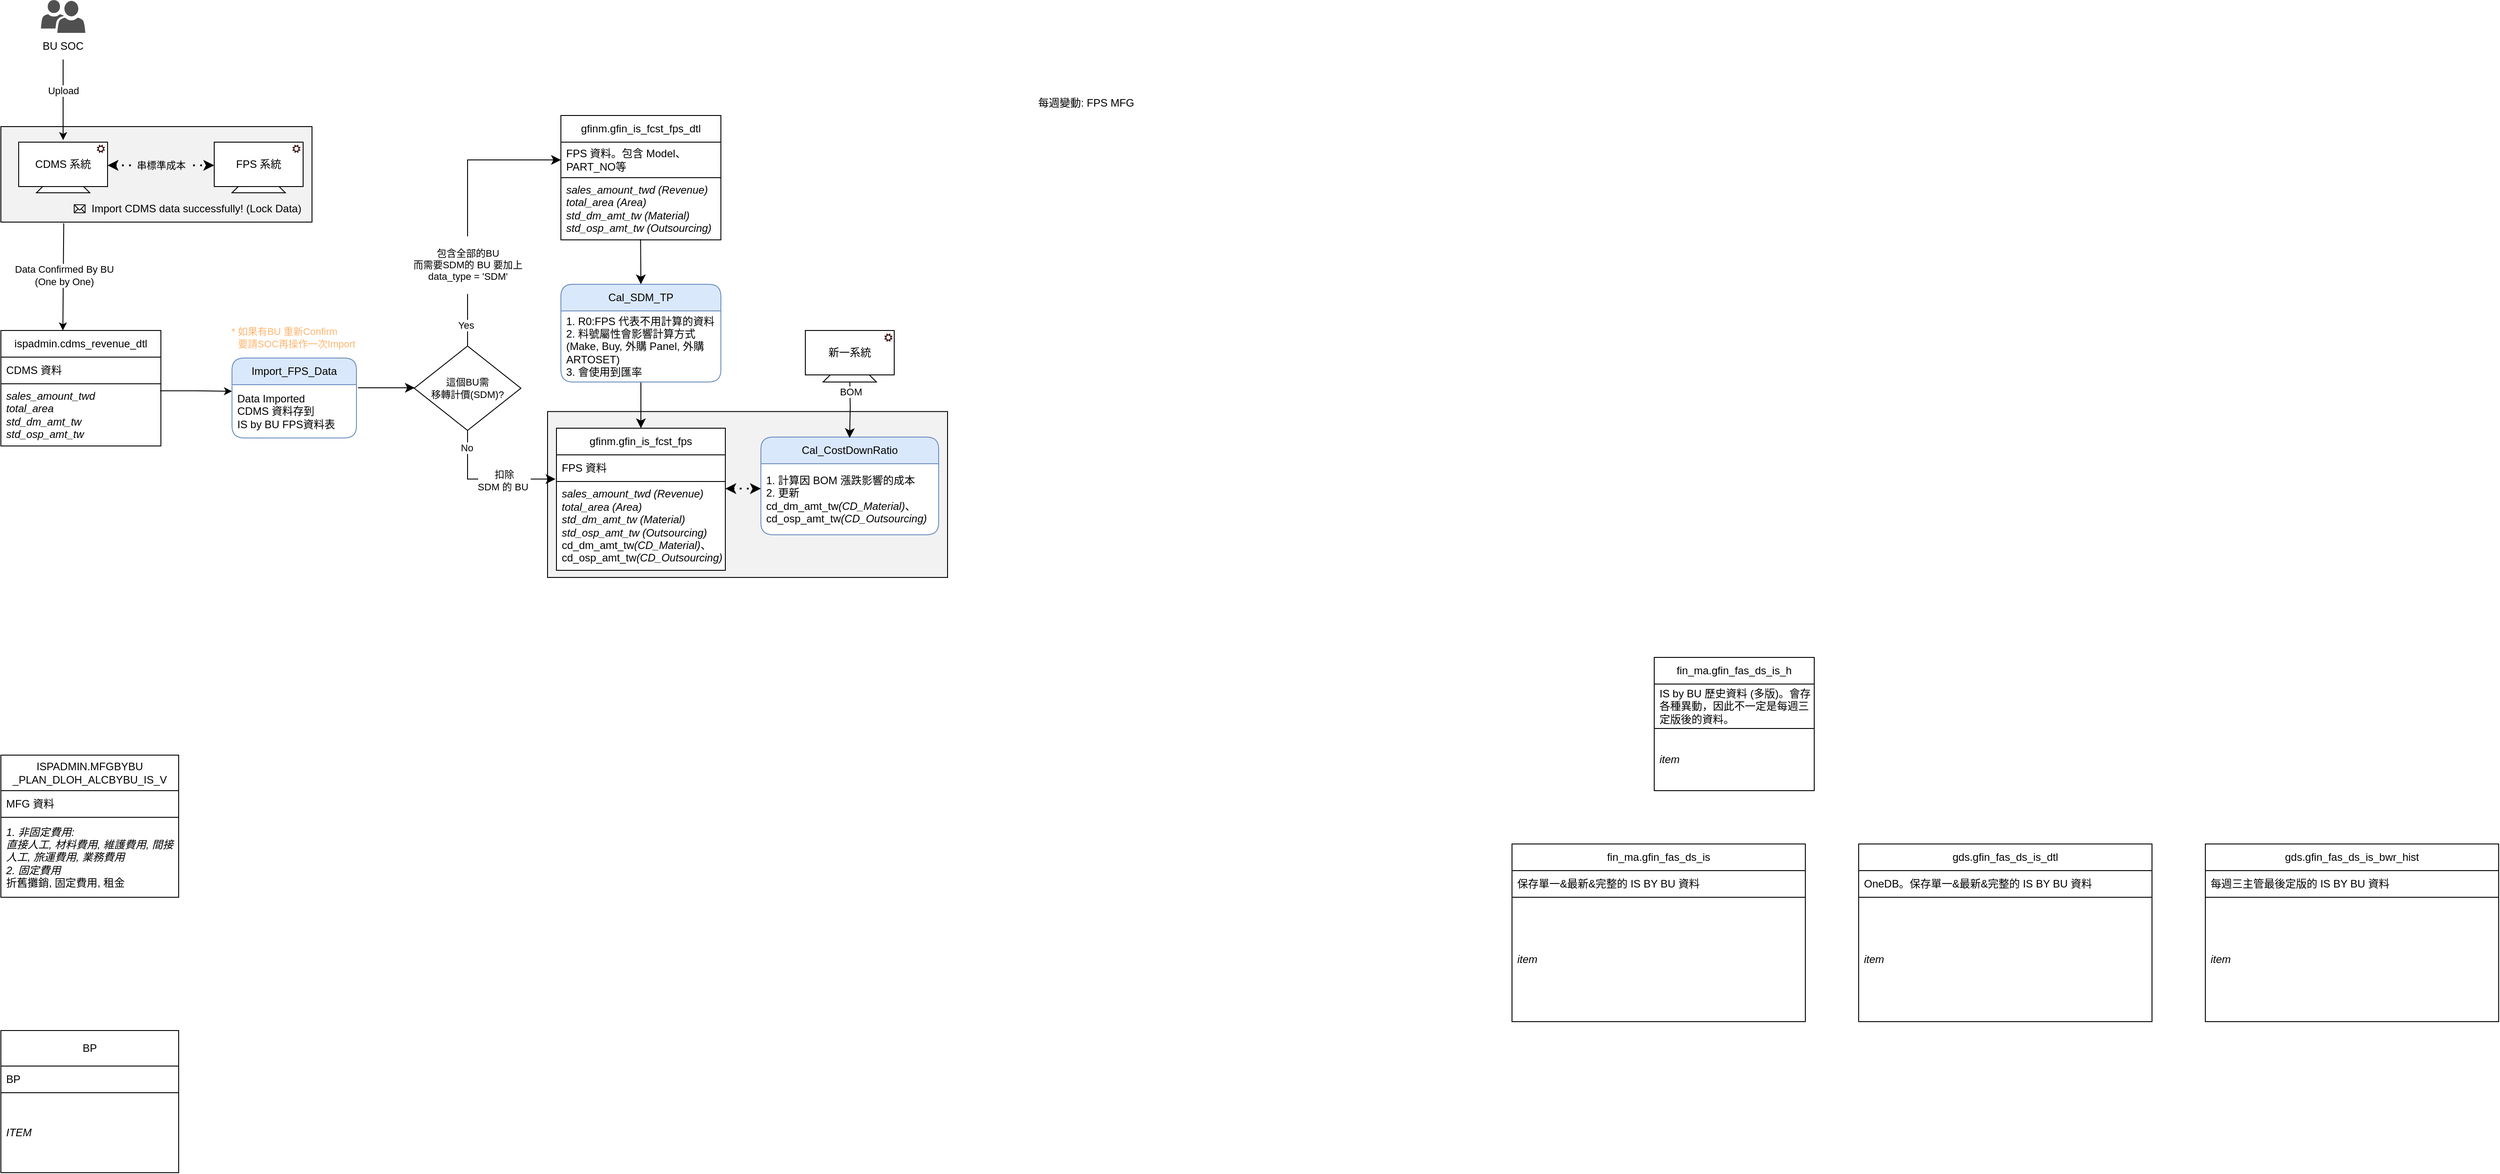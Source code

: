 <mxfile version="24.7.1" type="github">
  <diagram name="第 1 页" id="etxN5k3zQMKWn7ETlEiA">
    <mxGraphModel dx="1529" dy="813" grid="1" gridSize="10" guides="1" tooltips="1" connect="1" arrows="1" fold="1" page="1" pageScale="1" pageWidth="3000" pageHeight="1654" math="0" shadow="0">
      <root>
        <mxCell id="0" />
        <mxCell id="1" parent="0" />
        <mxCell id="pYHzNuqsy9S1iBBT5UZr-74" value="" style="whiteSpace=wrap;html=1;fillColor=#F2F2F2;" vertex="1" parent="1">
          <mxGeometry x="745" y="503.25" width="450" height="186.75" as="geometry" />
        </mxCell>
        <mxCell id="pYHzNuqsy9S1iBBT5UZr-34" value="" style="whiteSpace=wrap;html=1;fillColor=#F2F2F2;" vertex="1" parent="1">
          <mxGeometry x="130" y="182.5" width="350" height="107.5" as="geometry" />
        </mxCell>
        <mxCell id="K1ED98VOA-ZCDDROWKwn-10" value="Import_FPS_Data" style="swimlane;fontStyle=0;childLayout=stackLayout;horizontal=1;startSize=30;horizontalStack=0;resizeParent=1;resizeParentMax=0;resizeLast=0;collapsible=1;marginBottom=0;whiteSpace=wrap;html=1;rounded=1;fillColor=#dae8fc;strokeColor=#6c8ebf;swimlaneFillColor=default;" parent="1" vertex="1">
          <mxGeometry x="390" y="443" width="140" height="90" as="geometry" />
        </mxCell>
        <mxCell id="K1ED98VOA-ZCDDROWKwn-11" value="&lt;div&gt;&lt;font style=&quot;font-size: 12px;&quot;&gt;&lt;span style=&quot;text-align: center; text-wrap: nowrap; background-color: rgb(255, 255, 255);&quot;&gt;Data Imported&lt;/span&gt;&lt;br&gt;&lt;/font&gt;&lt;/div&gt;&lt;font style=&quot;font-size: 12px;&quot;&gt;CDMS 資料存到&lt;/font&gt;&lt;div&gt;&lt;font style=&quot;font-size: 12px;&quot;&gt;IS by BU FPS資料表&lt;/font&gt;&lt;/div&gt;" style="text;strokeColor=none;fillColor=none;align=left;verticalAlign=middle;spacingLeft=4;spacingRight=4;overflow=hidden;points=[[0,0.5],[1,0.5]];portConstraint=eastwest;rotatable=0;whiteSpace=wrap;html=1;" parent="K1ED98VOA-ZCDDROWKwn-10" vertex="1">
          <mxGeometry y="30" width="140" height="60" as="geometry" />
        </mxCell>
        <mxCell id="K1ED98VOA-ZCDDROWKwn-18" value="gfinm.gfin_is_fcst_fps_dtl" style="swimlane;fontStyle=0;childLayout=stackLayout;horizontal=1;startSize=30;horizontalStack=0;resizeParent=1;resizeParentMax=0;resizeLast=0;collapsible=1;marginBottom=0;whiteSpace=wrap;html=1;strokeColor=default;" parent="1" vertex="1">
          <mxGeometry x="760" y="170" width="180" height="140" as="geometry" />
        </mxCell>
        <mxCell id="K1ED98VOA-ZCDDROWKwn-19" value="FPS 資料。包含 Model、PART_NO等" style="text;strokeColor=default;fillColor=default;align=left;verticalAlign=middle;spacingLeft=4;spacingRight=4;overflow=hidden;points=[[0,0.5],[1,0.5]];portConstraint=eastwest;rotatable=0;whiteSpace=wrap;html=1;" parent="K1ED98VOA-ZCDDROWKwn-18" vertex="1">
          <mxGeometry y="30" width="180" height="40" as="geometry" />
        </mxCell>
        <mxCell id="K1ED98VOA-ZCDDROWKwn-20" value="&lt;span style=&quot;font-style: italic;&quot;&gt;sales_amount_twd (Revenue)&lt;/span&gt;&lt;div style=&quot;font-style: italic;&quot;&gt;total_area&amp;nbsp;&lt;span style=&quot;background-color: initial;&quot;&gt;(Area)&lt;/span&gt;&lt;br&gt;&lt;/div&gt;&lt;div&gt;&lt;i&gt;std_dm_amt_tw&amp;nbsp;&lt;/i&gt;&lt;span style=&quot;background-color: initial;&quot;&gt;&lt;i&gt;(Material)&lt;/i&gt;&lt;/span&gt;&lt;br&gt;&lt;/div&gt;&lt;div style=&quot;font-style: italic;&quot;&gt;std_osp_amt_tw (Outsourcing)&lt;/div&gt;" style="text;strokeColor=default;fillColor=default;align=left;verticalAlign=middle;spacingLeft=4;spacingRight=4;overflow=hidden;points=[[0,0.5],[1,0.5]];portConstraint=eastwest;rotatable=0;whiteSpace=wrap;html=1;" parent="K1ED98VOA-ZCDDROWKwn-18" vertex="1">
          <mxGeometry y="70" width="180" height="70" as="geometry" />
        </mxCell>
        <mxCell id="K1ED98VOA-ZCDDROWKwn-22" value="ispadmin.cdms_revenue_dtl" style="swimlane;fontStyle=0;childLayout=stackLayout;horizontal=1;startSize=30;horizontalStack=0;resizeParent=1;resizeParentMax=0;resizeLast=0;collapsible=1;marginBottom=0;whiteSpace=wrap;html=1;strokeColor=default;" parent="1" vertex="1">
          <mxGeometry x="130" y="412" width="180" height="130" as="geometry" />
        </mxCell>
        <mxCell id="K1ED98VOA-ZCDDROWKwn-23" value="CDMS 資料" style="text;strokeColor=default;fillColor=default;align=left;verticalAlign=middle;spacingLeft=4;spacingRight=4;overflow=hidden;points=[[0,0.5],[1,0.5]];portConstraint=eastwest;rotatable=0;whiteSpace=wrap;html=1;" parent="K1ED98VOA-ZCDDROWKwn-22" vertex="1">
          <mxGeometry y="30" width="180" height="30" as="geometry" />
        </mxCell>
        <mxCell id="K1ED98VOA-ZCDDROWKwn-24" value="&lt;span style=&quot;font-style: italic;&quot;&gt;sales_amount_twd&lt;/span&gt;&lt;div style=&quot;font-style: italic;&quot;&gt;total_area&lt;br&gt;&lt;/div&gt;&lt;div style=&quot;font-style: italic;&quot;&gt;std_dm_amt_tw&lt;br&gt;&lt;/div&gt;&lt;div style=&quot;font-style: italic;&quot;&gt;std_osp_amt_tw&lt;/div&gt;" style="text;strokeColor=default;fillColor=default;align=left;verticalAlign=middle;spacingLeft=4;spacingRight=4;overflow=hidden;points=[[0,0.5],[1,0.5]];portConstraint=eastwest;rotatable=0;whiteSpace=wrap;html=1;" parent="K1ED98VOA-ZCDDROWKwn-22" vertex="1">
          <mxGeometry y="60" width="180" height="70" as="geometry" />
        </mxCell>
        <mxCell id="K1ED98VOA-ZCDDROWKwn-26" value="這個BU需&lt;div style=&quot;font-size: 11px;&quot;&gt;移轉計價(SDM)?&lt;/div&gt;" style="rhombus;whiteSpace=wrap;html=1;fontSize=11;" parent="1" vertex="1">
          <mxGeometry x="595" y="429.5" width="120" height="95" as="geometry" />
        </mxCell>
        <mxCell id="K1ED98VOA-ZCDDROWKwn-27" value="" style="edgeStyle=segmentEdgeStyle;endArrow=classic;html=1;curved=0;rounded=0;endSize=8;startSize=8;exitX=1.012;exitY=0.059;exitDx=0;exitDy=0;exitPerimeter=0;" parent="1" source="K1ED98VOA-ZCDDROWKwn-11" target="K1ED98VOA-ZCDDROWKwn-26" edge="1">
          <mxGeometry width="50" height="50" relative="1" as="geometry">
            <mxPoint x="580" y="590" as="sourcePoint" />
            <mxPoint x="630" y="540" as="targetPoint" />
          </mxGeometry>
        </mxCell>
        <mxCell id="K1ED98VOA-ZCDDROWKwn-30" value="" style="edgeStyle=segmentEdgeStyle;endArrow=classic;html=1;curved=0;rounded=0;endSize=8;startSize=8;exitX=0.5;exitY=0;exitDx=0;exitDy=0;entryX=0;entryY=0.5;entryDx=0;entryDy=0;" parent="1" source="K1ED98VOA-ZCDDROWKwn-26" target="K1ED98VOA-ZCDDROWKwn-19" edge="1">
          <mxGeometry width="50" height="50" relative="1" as="geometry">
            <mxPoint x="655" y="342.5" as="sourcePoint" />
            <mxPoint x="920" y="239" as="targetPoint" />
            <Array as="points">
              <mxPoint x="655" y="220" />
            </Array>
          </mxGeometry>
        </mxCell>
        <mxCell id="K1ED98VOA-ZCDDROWKwn-34" value="&amp;nbsp;&lt;div&gt;包含全部的BU&lt;/div&gt;&lt;div&gt;而需要SDM的 BU 要加上&lt;/div&gt;&lt;div&gt;data_type = &#39;SDM&#39;&lt;/div&gt;&lt;div&gt;&lt;br&gt;&lt;/div&gt;" style="edgeLabel;html=1;align=center;verticalAlign=middle;resizable=0;points=[];" parent="K1ED98VOA-ZCDDROWKwn-30" vertex="1" connectable="0">
          <mxGeometry x="0.219" y="-2" relative="1" as="geometry">
            <mxPoint x="-2" y="100" as="offset" />
          </mxGeometry>
        </mxCell>
        <mxCell id="pYHzNuqsy9S1iBBT5UZr-71" value="Yes" style="edgeLabel;html=1;align=center;verticalAlign=middle;resizable=0;points=[];" vertex="1" connectable="0" parent="K1ED98VOA-ZCDDROWKwn-30">
          <mxGeometry x="-0.847" y="2" relative="1" as="geometry">
            <mxPoint as="offset" />
          </mxGeometry>
        </mxCell>
        <mxCell id="K1ED98VOA-ZCDDROWKwn-31" value="" style="edgeStyle=orthogonalEdgeStyle;endArrow=classic;html=1;rounded=0;endSize=8;startSize=8;entryX=-0.006;entryY=0.909;entryDx=0;entryDy=0;entryPerimeter=0;exitX=0.5;exitY=1;exitDx=0;exitDy=0;" parent="1" edge="1" target="pYHzNuqsy9S1iBBT5UZr-9" source="K1ED98VOA-ZCDDROWKwn-26">
          <mxGeometry width="50" height="50" relative="1" as="geometry">
            <mxPoint x="650" y="527.5" as="sourcePoint" />
            <mxPoint x="755" y="565.5" as="targetPoint" />
          </mxGeometry>
        </mxCell>
        <mxCell id="K1ED98VOA-ZCDDROWKwn-35" value="&lt;div&gt;&lt;br&gt;&lt;/div&gt;&lt;div&gt;扣除&lt;/div&gt;&lt;div&gt;SDM 的 BU&amp;nbsp;&lt;/div&gt;&lt;div&gt;&lt;br&gt;&lt;/div&gt;" style="edgeLabel;html=1;align=center;verticalAlign=middle;resizable=0;points=[];" parent="K1ED98VOA-ZCDDROWKwn-31" vertex="1" connectable="0">
          <mxGeometry x="0.152" y="-1" relative="1" as="geometry">
            <mxPoint x="7" as="offset" />
          </mxGeometry>
        </mxCell>
        <mxCell id="pYHzNuqsy9S1iBBT5UZr-69" value="No" style="edgeLabel;html=1;align=center;verticalAlign=middle;resizable=0;points=[];" vertex="1" connectable="0" parent="K1ED98VOA-ZCDDROWKwn-31">
          <mxGeometry x="-0.748" y="-1" relative="1" as="geometry">
            <mxPoint as="offset" />
          </mxGeometry>
        </mxCell>
        <mxCell id="pYHzNuqsy9S1iBBT5UZr-2" value="" style="endArrow=classic;html=1;rounded=0;endSize=8;startSize=8;exitX=0.498;exitY=0.99;exitDx=0;exitDy=0;entryX=0.5;entryY=0;entryDx=0;entryDy=0;exitPerimeter=0;" edge="1" parent="1" source="K1ED98VOA-ZCDDROWKwn-20" target="pYHzNuqsy9S1iBBT5UZr-5">
          <mxGeometry width="50" height="50" relative="1" as="geometry">
            <mxPoint x="960" y="535.5" as="sourcePoint" />
            <mxPoint x="1065" y="432.5" as="targetPoint" />
          </mxGeometry>
        </mxCell>
        <mxCell id="pYHzNuqsy9S1iBBT5UZr-5" value="Cal_SDM_TP" style="swimlane;fontStyle=0;childLayout=stackLayout;horizontal=1;startSize=30;horizontalStack=0;resizeParent=1;resizeParentMax=0;resizeLast=0;collapsible=1;marginBottom=0;whiteSpace=wrap;html=1;rounded=1;fillColor=#dae8fc;strokeColor=#6c8ebf;swimlaneFillColor=default;" vertex="1" parent="1">
          <mxGeometry x="760" y="360" width="180" height="110" as="geometry" />
        </mxCell>
        <mxCell id="pYHzNuqsy9S1iBBT5UZr-6" value="1.&amp;nbsp;R0:FPS 代表不用計算的資料&lt;div&gt;2. 料號屬性會影響計算方式&lt;/div&gt;&lt;div&gt;(Make, Buy, 外購 Panel, 外購 ARTOSET)&lt;/div&gt;&lt;div&gt;3. 會使用到匯率&lt;/div&gt;" style="text;strokeColor=none;fillColor=none;align=left;verticalAlign=middle;spacingLeft=4;spacingRight=4;overflow=hidden;points=[[0,0.5],[1,0.5]];portConstraint=eastwest;rotatable=0;whiteSpace=wrap;html=1;" vertex="1" parent="pYHzNuqsy9S1iBBT5UZr-5">
          <mxGeometry y="30" width="180" height="80" as="geometry" />
        </mxCell>
        <mxCell id="pYHzNuqsy9S1iBBT5UZr-7" value="" style="edgeStyle=orthogonalEdgeStyle;endArrow=classic;html=1;rounded=0;endSize=8;startSize=8;exitX=0.5;exitY=1.008;exitDx=0;exitDy=0;entryX=0.5;entryY=0;entryDx=0;entryDy=0;exitPerimeter=0;" edge="1" parent="1" source="pYHzNuqsy9S1iBBT5UZr-6" target="pYHzNuqsy9S1iBBT5UZr-8">
          <mxGeometry width="50" height="50" relative="1" as="geometry">
            <mxPoint x="849.8" y="465" as="sourcePoint" />
            <mxPoint x="849.8" y="510" as="targetPoint" />
          </mxGeometry>
        </mxCell>
        <mxCell id="pYHzNuqsy9S1iBBT5UZr-8" value="gfinm.gfin_is_fcst_fps" style="swimlane;fontStyle=0;childLayout=stackLayout;horizontal=1;startSize=30;horizontalStack=0;resizeParent=1;resizeParentMax=0;resizeLast=0;collapsible=1;marginBottom=0;whiteSpace=wrap;html=1;fillColor=#FFFFFF;" vertex="1" parent="1">
          <mxGeometry x="755" y="522" width="190" height="160" as="geometry" />
        </mxCell>
        <mxCell id="pYHzNuqsy9S1iBBT5UZr-9" value="FPS 資料" style="text;strokeColor=default;fillColor=default;align=left;verticalAlign=middle;spacingLeft=4;spacingRight=4;overflow=hidden;points=[[0,0.5],[1,0.5]];portConstraint=eastwest;rotatable=0;whiteSpace=wrap;html=1;" vertex="1" parent="pYHzNuqsy9S1iBBT5UZr-8">
          <mxGeometry y="30" width="190" height="30" as="geometry" />
        </mxCell>
        <mxCell id="pYHzNuqsy9S1iBBT5UZr-10" value="&lt;span style=&quot;font-style: italic;&quot;&gt;sales_amount_twd (Revenue)&lt;/span&gt;&lt;div style=&quot;font-style: italic;&quot;&gt;total_area&amp;nbsp;&lt;span style=&quot;background-color: initial;&quot;&gt;(Area)&lt;/span&gt;&lt;br&gt;&lt;/div&gt;&lt;div style=&quot;&quot;&gt;&lt;i&gt;std_dm_amt_tw&amp;nbsp;&lt;/i&gt;&lt;span style=&quot;background-color: initial;&quot;&gt;&lt;i&gt;(Material)&lt;/i&gt;&lt;/span&gt;&lt;br&gt;&lt;/div&gt;&lt;div style=&quot;font-style: italic;&quot;&gt;std_osp_amt_tw (Outsourcing)&lt;/div&gt;&lt;div style=&quot;font-style: italic;&quot;&gt;&lt;span style=&quot;font-style: normal;&quot;&gt;cd_dm_amt_tw&lt;/span&gt;&lt;i style=&quot;background-color: initial;&quot;&gt;(CD_Material)&lt;/i&gt;&lt;span style=&quot;font-style: normal; background-color: initial;&quot;&gt;、cd_osp_amt_tw&lt;/span&gt;&lt;span style=&quot;background-color: initial;&quot;&gt;(&lt;/span&gt;&lt;i style=&quot;background-color: initial;&quot;&gt;CD_&lt;/i&gt;&lt;span style=&quot;background-color: initial;&quot;&gt;Outsourcing)&lt;/span&gt;&lt;/div&gt;" style="text;strokeColor=default;fillColor=default;align=left;verticalAlign=middle;spacingLeft=4;spacingRight=4;overflow=hidden;points=[[0,0.5],[1,0.5]];portConstraint=eastwest;rotatable=0;whiteSpace=wrap;html=1;" vertex="1" parent="pYHzNuqsy9S1iBBT5UZr-8">
          <mxGeometry y="60" width="190" height="100" as="geometry" />
        </mxCell>
        <mxCell id="pYHzNuqsy9S1iBBT5UZr-17" value="" style="group" vertex="1" connectable="0" parent="1">
          <mxGeometry x="170" y="40" width="60" height="67" as="geometry" />
        </mxCell>
        <mxCell id="pYHzNuqsy9S1iBBT5UZr-15" value="" style="sketch=0;pointerEvents=1;shadow=0;dashed=0;html=1;strokeColor=none;labelPosition=center;verticalLabelPosition=bottom;verticalAlign=top;align=center;fillColor=#505050;shape=mxgraph.mscae.intune.user_group" vertex="1" parent="pYHzNuqsy9S1iBBT5UZr-17">
          <mxGeometry x="5" width="50" height="37" as="geometry" />
        </mxCell>
        <mxCell id="pYHzNuqsy9S1iBBT5UZr-16" value="BU SOC" style="text;html=1;align=center;verticalAlign=middle;whiteSpace=wrap;rounded=0;" vertex="1" parent="pYHzNuqsy9S1iBBT5UZr-17">
          <mxGeometry y="37" width="60" height="30" as="geometry" />
        </mxCell>
        <mxCell id="pYHzNuqsy9S1iBBT5UZr-19" style="edgeStyle=orthogonalEdgeStyle;rounded=0;orthogonalLoop=1;jettySize=auto;html=1;entryX=0.5;entryY=-0.046;entryDx=0;entryDy=0;entryPerimeter=0;" edge="1" parent="1" source="pYHzNuqsy9S1iBBT5UZr-16" target="pYHzNuqsy9S1iBBT5UZr-28">
          <mxGeometry relative="1" as="geometry">
            <mxPoint x="200" y="192" as="targetPoint" />
          </mxGeometry>
        </mxCell>
        <mxCell id="pYHzNuqsy9S1iBBT5UZr-21" value="Upload" style="edgeLabel;html=1;align=center;verticalAlign=middle;resizable=0;points=[];" vertex="1" connectable="0" parent="pYHzNuqsy9S1iBBT5UZr-19">
          <mxGeometry x="-0.229" relative="1" as="geometry">
            <mxPoint as="offset" />
          </mxGeometry>
        </mxCell>
        <mxCell id="pYHzNuqsy9S1iBBT5UZr-26" style="edgeStyle=orthogonalEdgeStyle;rounded=0;orthogonalLoop=1;jettySize=auto;html=1;entryX=0;entryY=0.125;entryDx=0;entryDy=0;entryPerimeter=0;exitX=0.995;exitY=0.113;exitDx=0;exitDy=0;exitPerimeter=0;" edge="1" parent="1" source="K1ED98VOA-ZCDDROWKwn-24" target="K1ED98VOA-ZCDDROWKwn-11">
          <mxGeometry relative="1" as="geometry" />
        </mxCell>
        <mxCell id="pYHzNuqsy9S1iBBT5UZr-30" value="" style="endArrow=classic;dashed=1;html=1;dashPattern=1 3;strokeWidth=2;rounded=0;exitX=1;exitY=0.5;exitDx=0;exitDy=0;entryX=0;entryY=0.5;entryDx=0;entryDy=0;startArrow=classic;startFill=1;endFill=1;" edge="1" parent="1">
          <mxGeometry width="50" height="50" relative="1" as="geometry">
            <mxPoint x="250" y="226.11" as="sourcePoint" />
            <mxPoint x="370" y="226.11" as="targetPoint" />
          </mxGeometry>
        </mxCell>
        <mxCell id="pYHzNuqsy9S1iBBT5UZr-31" value="&amp;nbsp;串標準成本&amp;nbsp;" style="edgeLabel;html=1;align=center;verticalAlign=middle;resizable=0;points=[];labelBackgroundColor=#f2f2f2;" vertex="1" connectable="0" parent="pYHzNuqsy9S1iBBT5UZr-30">
          <mxGeometry x="-0.162" y="1" relative="1" as="geometry">
            <mxPoint x="9" y="1" as="offset" />
          </mxGeometry>
        </mxCell>
        <mxCell id="pYHzNuqsy9S1iBBT5UZr-32" style="rounded=0;orthogonalLoop=1;jettySize=auto;html=1;exitX=0.202;exitY=1.012;exitDx=0;exitDy=0;exitPerimeter=0;" edge="1" parent="1" source="pYHzNuqsy9S1iBBT5UZr-34">
          <mxGeometry relative="1" as="geometry">
            <mxPoint x="200" y="280" as="sourcePoint" />
            <mxPoint x="199.71" y="412" as="targetPoint" />
          </mxGeometry>
        </mxCell>
        <mxCell id="pYHzNuqsy9S1iBBT5UZr-43" value="Data Confirmed By BU&lt;div&gt;(One by One)&lt;/div&gt;" style="edgeLabel;html=1;align=center;verticalAlign=middle;resizable=0;points=[];" vertex="1" connectable="0" parent="pYHzNuqsy9S1iBBT5UZr-32">
          <mxGeometry x="-0.037" y="1" relative="1" as="geometry">
            <mxPoint as="offset" />
          </mxGeometry>
        </mxCell>
        <mxCell id="pYHzNuqsy9S1iBBT5UZr-35" value="Import CDMS data successfully! (Lock Data)" style="text;html=1;align=left;verticalAlign=middle;whiteSpace=wrap;rounded=0;" vertex="1" parent="1">
          <mxGeometry x="230" y="260" width="250" height="30" as="geometry" />
        </mxCell>
        <mxCell id="pYHzNuqsy9S1iBBT5UZr-41" value="" style="shape=mxgraph.signs.tech.mail;html=1;pointerEvents=1;fillColor=#000000;strokeColor=none;verticalLabelPosition=bottom;verticalAlign=top;align=center;" vertex="1" parent="1">
          <mxGeometry x="212" y="270" width="13.2" height="10" as="geometry" />
        </mxCell>
        <mxCell id="pYHzNuqsy9S1iBBT5UZr-46" value="ISPADMIN.MFGBYBU&lt;div&gt;_PLAN_DLOH_ALCBYBU_IS_V&lt;/div&gt;" style="swimlane;fontStyle=0;childLayout=stackLayout;horizontal=1;startSize=40;horizontalStack=0;resizeParent=1;resizeParentMax=0;resizeLast=0;collapsible=1;marginBottom=0;whiteSpace=wrap;html=1;fillColor=default;strokeColor=default;" vertex="1" parent="1">
          <mxGeometry x="130" y="890" width="200" height="160" as="geometry" />
        </mxCell>
        <mxCell id="pYHzNuqsy9S1iBBT5UZr-47" value="MFG 資料" style="text;strokeColor=default;fillColor=default;align=left;verticalAlign=middle;spacingLeft=4;spacingRight=4;overflow=hidden;points=[[0,0.5],[1,0.5]];portConstraint=eastwest;rotatable=0;whiteSpace=wrap;html=1;" vertex="1" parent="pYHzNuqsy9S1iBBT5UZr-46">
          <mxGeometry y="40" width="200" height="30" as="geometry" />
        </mxCell>
        <mxCell id="pYHzNuqsy9S1iBBT5UZr-48" value="&lt;div&gt;&lt;i&gt;1. 非固定費用:&lt;/i&gt;&lt;/div&gt;&lt;div&gt;&lt;i&gt;直接人工,&amp;nbsp;&lt;/i&gt;&lt;span style=&quot;background-color: initial;&quot;&gt;&lt;i&gt;材料費用,&amp;nbsp;&lt;/i&gt;&lt;/span&gt;&lt;span style=&quot;background-color: initial;&quot;&gt;&lt;i&gt;維護費用,&amp;nbsp;&lt;/i&gt;&lt;/span&gt;&lt;span style=&quot;background-color: initial;&quot;&gt;&lt;i&gt;間接人工,&amp;nbsp;&lt;/i&gt;&lt;/span&gt;&lt;span style=&quot;background-color: initial;&quot;&gt;&lt;i&gt;旅運費用,&amp;nbsp;&lt;/i&gt;&lt;/span&gt;&lt;span style=&quot;background-color: initial;&quot;&gt;&lt;i&gt;業務費用&lt;/i&gt;&lt;/span&gt;&lt;i&gt;&lt;br&gt;&lt;/i&gt;&lt;/div&gt;&lt;div&gt;&lt;i&gt;2. 固定費用&lt;/i&gt;&lt;/div&gt;&lt;div&gt;折舊攤銷, 固定費用, 租金&lt;br&gt;&lt;/div&gt;" style="text;strokeColor=default;fillColor=default;align=left;verticalAlign=middle;spacingLeft=4;spacingRight=4;overflow=hidden;points=[[0,0.5],[1,0.5]];portConstraint=eastwest;rotatable=0;whiteSpace=wrap;html=1;" vertex="1" parent="pYHzNuqsy9S1iBBT5UZr-46">
          <mxGeometry y="70" width="200" height="90" as="geometry" />
        </mxCell>
        <mxCell id="pYHzNuqsy9S1iBBT5UZr-49" value="BP" style="swimlane;fontStyle=0;childLayout=stackLayout;horizontal=1;startSize=40;horizontalStack=0;resizeParent=1;resizeParentMax=0;resizeLast=0;collapsible=1;marginBottom=0;whiteSpace=wrap;html=1;fillColor=default;strokeColor=default;" vertex="1" parent="1">
          <mxGeometry x="130" y="1200" width="200" height="160" as="geometry" />
        </mxCell>
        <mxCell id="pYHzNuqsy9S1iBBT5UZr-50" value="BP" style="text;strokeColor=default;fillColor=default;align=left;verticalAlign=middle;spacingLeft=4;spacingRight=4;overflow=hidden;points=[[0,0.5],[1,0.5]];portConstraint=eastwest;rotatable=0;whiteSpace=wrap;html=1;" vertex="1" parent="pYHzNuqsy9S1iBBT5UZr-49">
          <mxGeometry y="40" width="200" height="30" as="geometry" />
        </mxCell>
        <mxCell id="pYHzNuqsy9S1iBBT5UZr-51" value="&lt;div&gt;&lt;i&gt;ITEM&lt;/i&gt;&lt;/div&gt;" style="text;strokeColor=default;fillColor=default;align=left;verticalAlign=middle;spacingLeft=4;spacingRight=4;overflow=hidden;points=[[0,0.5],[1,0.5]];portConstraint=eastwest;rotatable=0;whiteSpace=wrap;html=1;" vertex="1" parent="pYHzNuqsy9S1iBBT5UZr-49">
          <mxGeometry y="70" width="200" height="90" as="geometry" />
        </mxCell>
        <mxCell id="pYHzNuqsy9S1iBBT5UZr-52" value="每週變動: FPS MFG" style="text;html=1;align=center;verticalAlign=middle;whiteSpace=wrap;rounded=0;" vertex="1" parent="1">
          <mxGeometry x="1240" y="100" width="222" height="111.5" as="geometry" />
        </mxCell>
        <mxCell id="pYHzNuqsy9S1iBBT5UZr-53" value="* 如果有BU 重新Confirm&amp;nbsp;&lt;div&gt;&lt;span style=&quot;white-space: pre;&quot;&gt;&#x9;&lt;/span&gt;要請SOC再操作一次Import&lt;/div&gt;" style="edgeLabel;html=1;align=center;verticalAlign=middle;resizable=0;points=[];fontColor=#FFB570;" vertex="1" connectable="0" parent="1">
          <mxGeometry x="450.002" y="419.997" as="geometry" />
        </mxCell>
        <mxCell id="pYHzNuqsy9S1iBBT5UZr-54" value="fin_ma.gfin_fas_ds_is" style="swimlane;fontStyle=0;childLayout=stackLayout;horizontal=1;startSize=30;horizontalStack=0;resizeParent=1;resizeParentMax=0;resizeLast=0;collapsible=1;marginBottom=0;whiteSpace=wrap;html=1;" vertex="1" parent="1">
          <mxGeometry x="1830" y="990" width="330" height="200" as="geometry" />
        </mxCell>
        <mxCell id="pYHzNuqsy9S1iBBT5UZr-55" value="保存單一&amp;amp;最新&amp;amp;完整的 IS BY BU 資料" style="text;strokeColor=default;fillColor=none;align=left;verticalAlign=middle;spacingLeft=4;spacingRight=4;overflow=hidden;points=[[0,0.5],[1,0.5]];portConstraint=eastwest;rotatable=0;whiteSpace=wrap;html=1;" vertex="1" parent="pYHzNuqsy9S1iBBT5UZr-54">
          <mxGeometry y="30" width="330" height="30" as="geometry" />
        </mxCell>
        <mxCell id="pYHzNuqsy9S1iBBT5UZr-56" value="&lt;i&gt;item&lt;/i&gt;" style="text;strokeColor=none;fillColor=none;align=left;verticalAlign=middle;spacingLeft=4;spacingRight=4;overflow=hidden;points=[[0,0.5],[1,0.5]];portConstraint=eastwest;rotatable=0;whiteSpace=wrap;html=1;" vertex="1" parent="pYHzNuqsy9S1iBBT5UZr-54">
          <mxGeometry y="60" width="330" height="140" as="geometry" />
        </mxCell>
        <mxCell id="pYHzNuqsy9S1iBBT5UZr-58" value="fin_ma.gfin_fas_ds_is_h" style="swimlane;fontStyle=0;childLayout=stackLayout;horizontal=1;startSize=30;horizontalStack=0;resizeParent=1;resizeParentMax=0;resizeLast=0;collapsible=1;marginBottom=0;whiteSpace=wrap;html=1;" vertex="1" parent="1">
          <mxGeometry x="1990" y="780" width="180" height="150" as="geometry" />
        </mxCell>
        <mxCell id="pYHzNuqsy9S1iBBT5UZr-59" value="IS by BU 歷史資料 (多版)。會存各種異動，因此不一定是每週三定版後的資料。" style="text;strokeColor=default;fillColor=none;align=left;verticalAlign=middle;spacingLeft=4;spacingRight=4;overflow=hidden;points=[[0,0.5],[1,0.5]];portConstraint=eastwest;rotatable=0;whiteSpace=wrap;html=1;" vertex="1" parent="pYHzNuqsy9S1iBBT5UZr-58">
          <mxGeometry y="30" width="180" height="50" as="geometry" />
        </mxCell>
        <mxCell id="pYHzNuqsy9S1iBBT5UZr-60" value="&lt;i&gt;item&lt;/i&gt;" style="text;strokeColor=none;fillColor=none;align=left;verticalAlign=middle;spacingLeft=4;spacingRight=4;overflow=hidden;points=[[0,0.5],[1,0.5]];portConstraint=eastwest;rotatable=0;whiteSpace=wrap;html=1;" vertex="1" parent="pYHzNuqsy9S1iBBT5UZr-58">
          <mxGeometry y="80" width="180" height="70" as="geometry" />
        </mxCell>
        <mxCell id="pYHzNuqsy9S1iBBT5UZr-61" value="gds.gfin_fas_ds_is_dtl" style="swimlane;fontStyle=0;childLayout=stackLayout;horizontal=1;startSize=30;horizontalStack=0;resizeParent=1;resizeParentMax=0;resizeLast=0;collapsible=1;marginBottom=0;whiteSpace=wrap;html=1;" vertex="1" parent="1">
          <mxGeometry x="2220" y="990" width="330" height="200" as="geometry" />
        </mxCell>
        <mxCell id="pYHzNuqsy9S1iBBT5UZr-62" value="OneDB。保存單一&amp;amp;最新&amp;amp;完整的 IS BY BU 資料" style="text;strokeColor=default;fillColor=none;align=left;verticalAlign=middle;spacingLeft=4;spacingRight=4;overflow=hidden;points=[[0,0.5],[1,0.5]];portConstraint=eastwest;rotatable=0;whiteSpace=wrap;html=1;" vertex="1" parent="pYHzNuqsy9S1iBBT5UZr-61">
          <mxGeometry y="30" width="330" height="30" as="geometry" />
        </mxCell>
        <mxCell id="pYHzNuqsy9S1iBBT5UZr-63" value="&lt;i&gt;item&lt;/i&gt;" style="text;strokeColor=none;fillColor=none;align=left;verticalAlign=middle;spacingLeft=4;spacingRight=4;overflow=hidden;points=[[0,0.5],[1,0.5]];portConstraint=eastwest;rotatable=0;whiteSpace=wrap;html=1;" vertex="1" parent="pYHzNuqsy9S1iBBT5UZr-61">
          <mxGeometry y="60" width="330" height="140" as="geometry" />
        </mxCell>
        <mxCell id="pYHzNuqsy9S1iBBT5UZr-64" value="gds.gfin_fas_ds_is_bwr_hist" style="swimlane;fontStyle=0;childLayout=stackLayout;horizontal=1;startSize=30;horizontalStack=0;resizeParent=1;resizeParentMax=0;resizeLast=0;collapsible=1;marginBottom=0;whiteSpace=wrap;html=1;" vertex="1" parent="1">
          <mxGeometry x="2610" y="990" width="330" height="200" as="geometry" />
        </mxCell>
        <mxCell id="pYHzNuqsy9S1iBBT5UZr-65" value="每週三主管最後定版的 IS BY BU 資料" style="text;strokeColor=default;fillColor=none;align=left;verticalAlign=middle;spacingLeft=4;spacingRight=4;overflow=hidden;points=[[0,0.5],[1,0.5]];portConstraint=eastwest;rotatable=0;whiteSpace=wrap;html=1;" vertex="1" parent="pYHzNuqsy9S1iBBT5UZr-64">
          <mxGeometry y="30" width="330" height="30" as="geometry" />
        </mxCell>
        <mxCell id="pYHzNuqsy9S1iBBT5UZr-66" value="&lt;i&gt;item&lt;/i&gt;" style="text;strokeColor=none;fillColor=none;align=left;verticalAlign=middle;spacingLeft=4;spacingRight=4;overflow=hidden;points=[[0,0.5],[1,0.5]];portConstraint=eastwest;rotatable=0;whiteSpace=wrap;html=1;" vertex="1" parent="pYHzNuqsy9S1iBBT5UZr-64">
          <mxGeometry y="60" width="330" height="140" as="geometry" />
        </mxCell>
        <mxCell id="pYHzNuqsy9S1iBBT5UZr-67" value="Cal_CostDownRatio" style="swimlane;fontStyle=0;childLayout=stackLayout;horizontal=1;startSize=30;horizontalStack=0;resizeParent=1;resizeParentMax=0;resizeLast=0;collapsible=1;marginBottom=0;whiteSpace=wrap;html=1;rounded=1;fillColor=#dae8fc;strokeColor=#6c8ebf;swimlaneFillColor=default;" vertex="1" parent="1">
          <mxGeometry x="985" y="532" width="200" height="110" as="geometry" />
        </mxCell>
        <mxCell id="pYHzNuqsy9S1iBBT5UZr-68" value="1. 計算因 BOM 漲跌影響的成本&lt;div&gt;2. 更新cd_dm_amt_tw&lt;i style=&quot;background-color: initial;&quot;&gt;(&lt;/i&gt;&lt;i style=&quot;background-color: initial;&quot;&gt;CD_&lt;/i&gt;&lt;i style=&quot;background-color: initial;&quot;&gt;Material)&lt;/i&gt;&lt;span style=&quot;background-color: initial;&quot;&gt;、cd_osp_amt_tw&lt;/span&gt;&lt;span style=&quot;background-color: initial; font-style: italic;&quot;&gt;(&lt;/span&gt;&lt;i style=&quot;background-color: initial;&quot;&gt;CD_&lt;/i&gt;&lt;span style=&quot;background-color: initial; font-style: italic;&quot;&gt;Outsourcing)&lt;/span&gt;&lt;/div&gt;" style="text;strokeColor=none;fillColor=none;align=left;verticalAlign=middle;spacingLeft=4;spacingRight=4;overflow=hidden;points=[[0,0.5],[1,0.5]];portConstraint=eastwest;rotatable=0;whiteSpace=wrap;html=1;" vertex="1" parent="pYHzNuqsy9S1iBBT5UZr-67">
          <mxGeometry y="30" width="200" height="80" as="geometry" />
        </mxCell>
        <mxCell id="pYHzNuqsy9S1iBBT5UZr-72" value="" style="endArrow=classic;dashed=1;html=1;dashPattern=1 3;strokeWidth=2;rounded=0;exitX=1;exitY=0.5;exitDx=0;exitDy=0;startArrow=classic;startFill=1;endFill=1;" edge="1" parent="1">
          <mxGeometry width="50" height="50" relative="1" as="geometry">
            <mxPoint x="945" y="590" as="sourcePoint" />
            <mxPoint x="985" y="590" as="targetPoint" />
          </mxGeometry>
        </mxCell>
        <mxCell id="pYHzNuqsy9S1iBBT5UZr-79" value="" style="edgeStyle=orthogonalEdgeStyle;endArrow=classic;html=1;rounded=0;endSize=8;startSize=8;exitX=0.5;exitY=1;exitDx=0;exitDy=0;entryX=0.5;entryY=0;entryDx=0;entryDy=0;" edge="1" parent="1">
          <mxGeometry width="50" height="50" relative="1" as="geometry">
            <mxPoint x="1085" y="464" as="sourcePoint" />
            <mxPoint x="1084.83" y="533" as="targetPoint" />
          </mxGeometry>
        </mxCell>
        <mxCell id="pYHzNuqsy9S1iBBT5UZr-81" value="BOM" style="edgeLabel;html=1;align=center;verticalAlign=middle;resizable=0;points=[];" vertex="1" connectable="0" parent="pYHzNuqsy9S1iBBT5UZr-79">
          <mxGeometry x="-0.513" y="1" relative="1" as="geometry">
            <mxPoint as="offset" />
          </mxGeometry>
        </mxCell>
        <mxCell id="pYHzNuqsy9S1iBBT5UZr-82" value="" style="shape=trapezoid;perimeter=trapezoidPerimeter;whiteSpace=wrap;html=1;fixedSize=1;size=10;" vertex="1" parent="1">
          <mxGeometry x="170" y="247" width="60" height="10" as="geometry" />
        </mxCell>
        <mxCell id="pYHzNuqsy9S1iBBT5UZr-28" value="CDMS 系統" style="rounded=0;whiteSpace=wrap;html=1;" vertex="1" parent="1">
          <mxGeometry x="150" y="200" width="100" height="50" as="geometry" />
        </mxCell>
        <mxCell id="pYHzNuqsy9S1iBBT5UZr-75" value="" style="sketch=0;pointerEvents=1;shadow=0;dashed=0;html=1;strokeColor=none;fillColor=#330000;labelPosition=center;verticalLabelPosition=bottom;verticalAlign=top;outlineConnect=0;align=center;shape=mxgraph.office.concepts.settings;" vertex="1" parent="1">
          <mxGeometry x="238" y="203" width="9" height="9" as="geometry" />
        </mxCell>
        <mxCell id="pYHzNuqsy9S1iBBT5UZr-84" value="" style="shape=trapezoid;perimeter=trapezoidPerimeter;whiteSpace=wrap;html=1;fixedSize=1;size=10;" vertex="1" parent="1">
          <mxGeometry x="390" y="247" width="60" height="10" as="geometry" />
        </mxCell>
        <mxCell id="pYHzNuqsy9S1iBBT5UZr-29" value="FPS 系統" style="rounded=0;whiteSpace=wrap;html=1;" vertex="1" parent="1">
          <mxGeometry x="370" y="200" width="100" height="50" as="geometry" />
        </mxCell>
        <mxCell id="pYHzNuqsy9S1iBBT5UZr-76" value="" style="sketch=0;pointerEvents=1;shadow=0;dashed=0;html=1;strokeColor=none;fillColor=#330000;labelPosition=center;verticalLabelPosition=bottom;verticalAlign=top;outlineConnect=0;align=center;shape=mxgraph.office.concepts.settings;" vertex="1" parent="1">
          <mxGeometry x="458" y="203" width="9" height="9" as="geometry" />
        </mxCell>
        <mxCell id="pYHzNuqsy9S1iBBT5UZr-86" value="" style="shape=trapezoid;perimeter=trapezoidPerimeter;whiteSpace=wrap;html=1;fixedSize=1;size=10;" vertex="1" parent="1">
          <mxGeometry x="1055" y="460" width="60" height="10" as="geometry" />
        </mxCell>
        <mxCell id="pYHzNuqsy9S1iBBT5UZr-77" value="新一系統" style="rounded=0;whiteSpace=wrap;html=1;" vertex="1" parent="1">
          <mxGeometry x="1035" y="412" width="100" height="50" as="geometry" />
        </mxCell>
        <mxCell id="pYHzNuqsy9S1iBBT5UZr-78" value="" style="sketch=0;pointerEvents=1;shadow=0;dashed=0;html=1;strokeColor=none;fillColor=#330000;labelPosition=center;verticalLabelPosition=bottom;verticalAlign=top;outlineConnect=0;align=center;shape=mxgraph.office.concepts.settings;" vertex="1" parent="1">
          <mxGeometry x="1124" y="415.5" width="9" height="9" as="geometry" />
        </mxCell>
      </root>
    </mxGraphModel>
  </diagram>
</mxfile>
